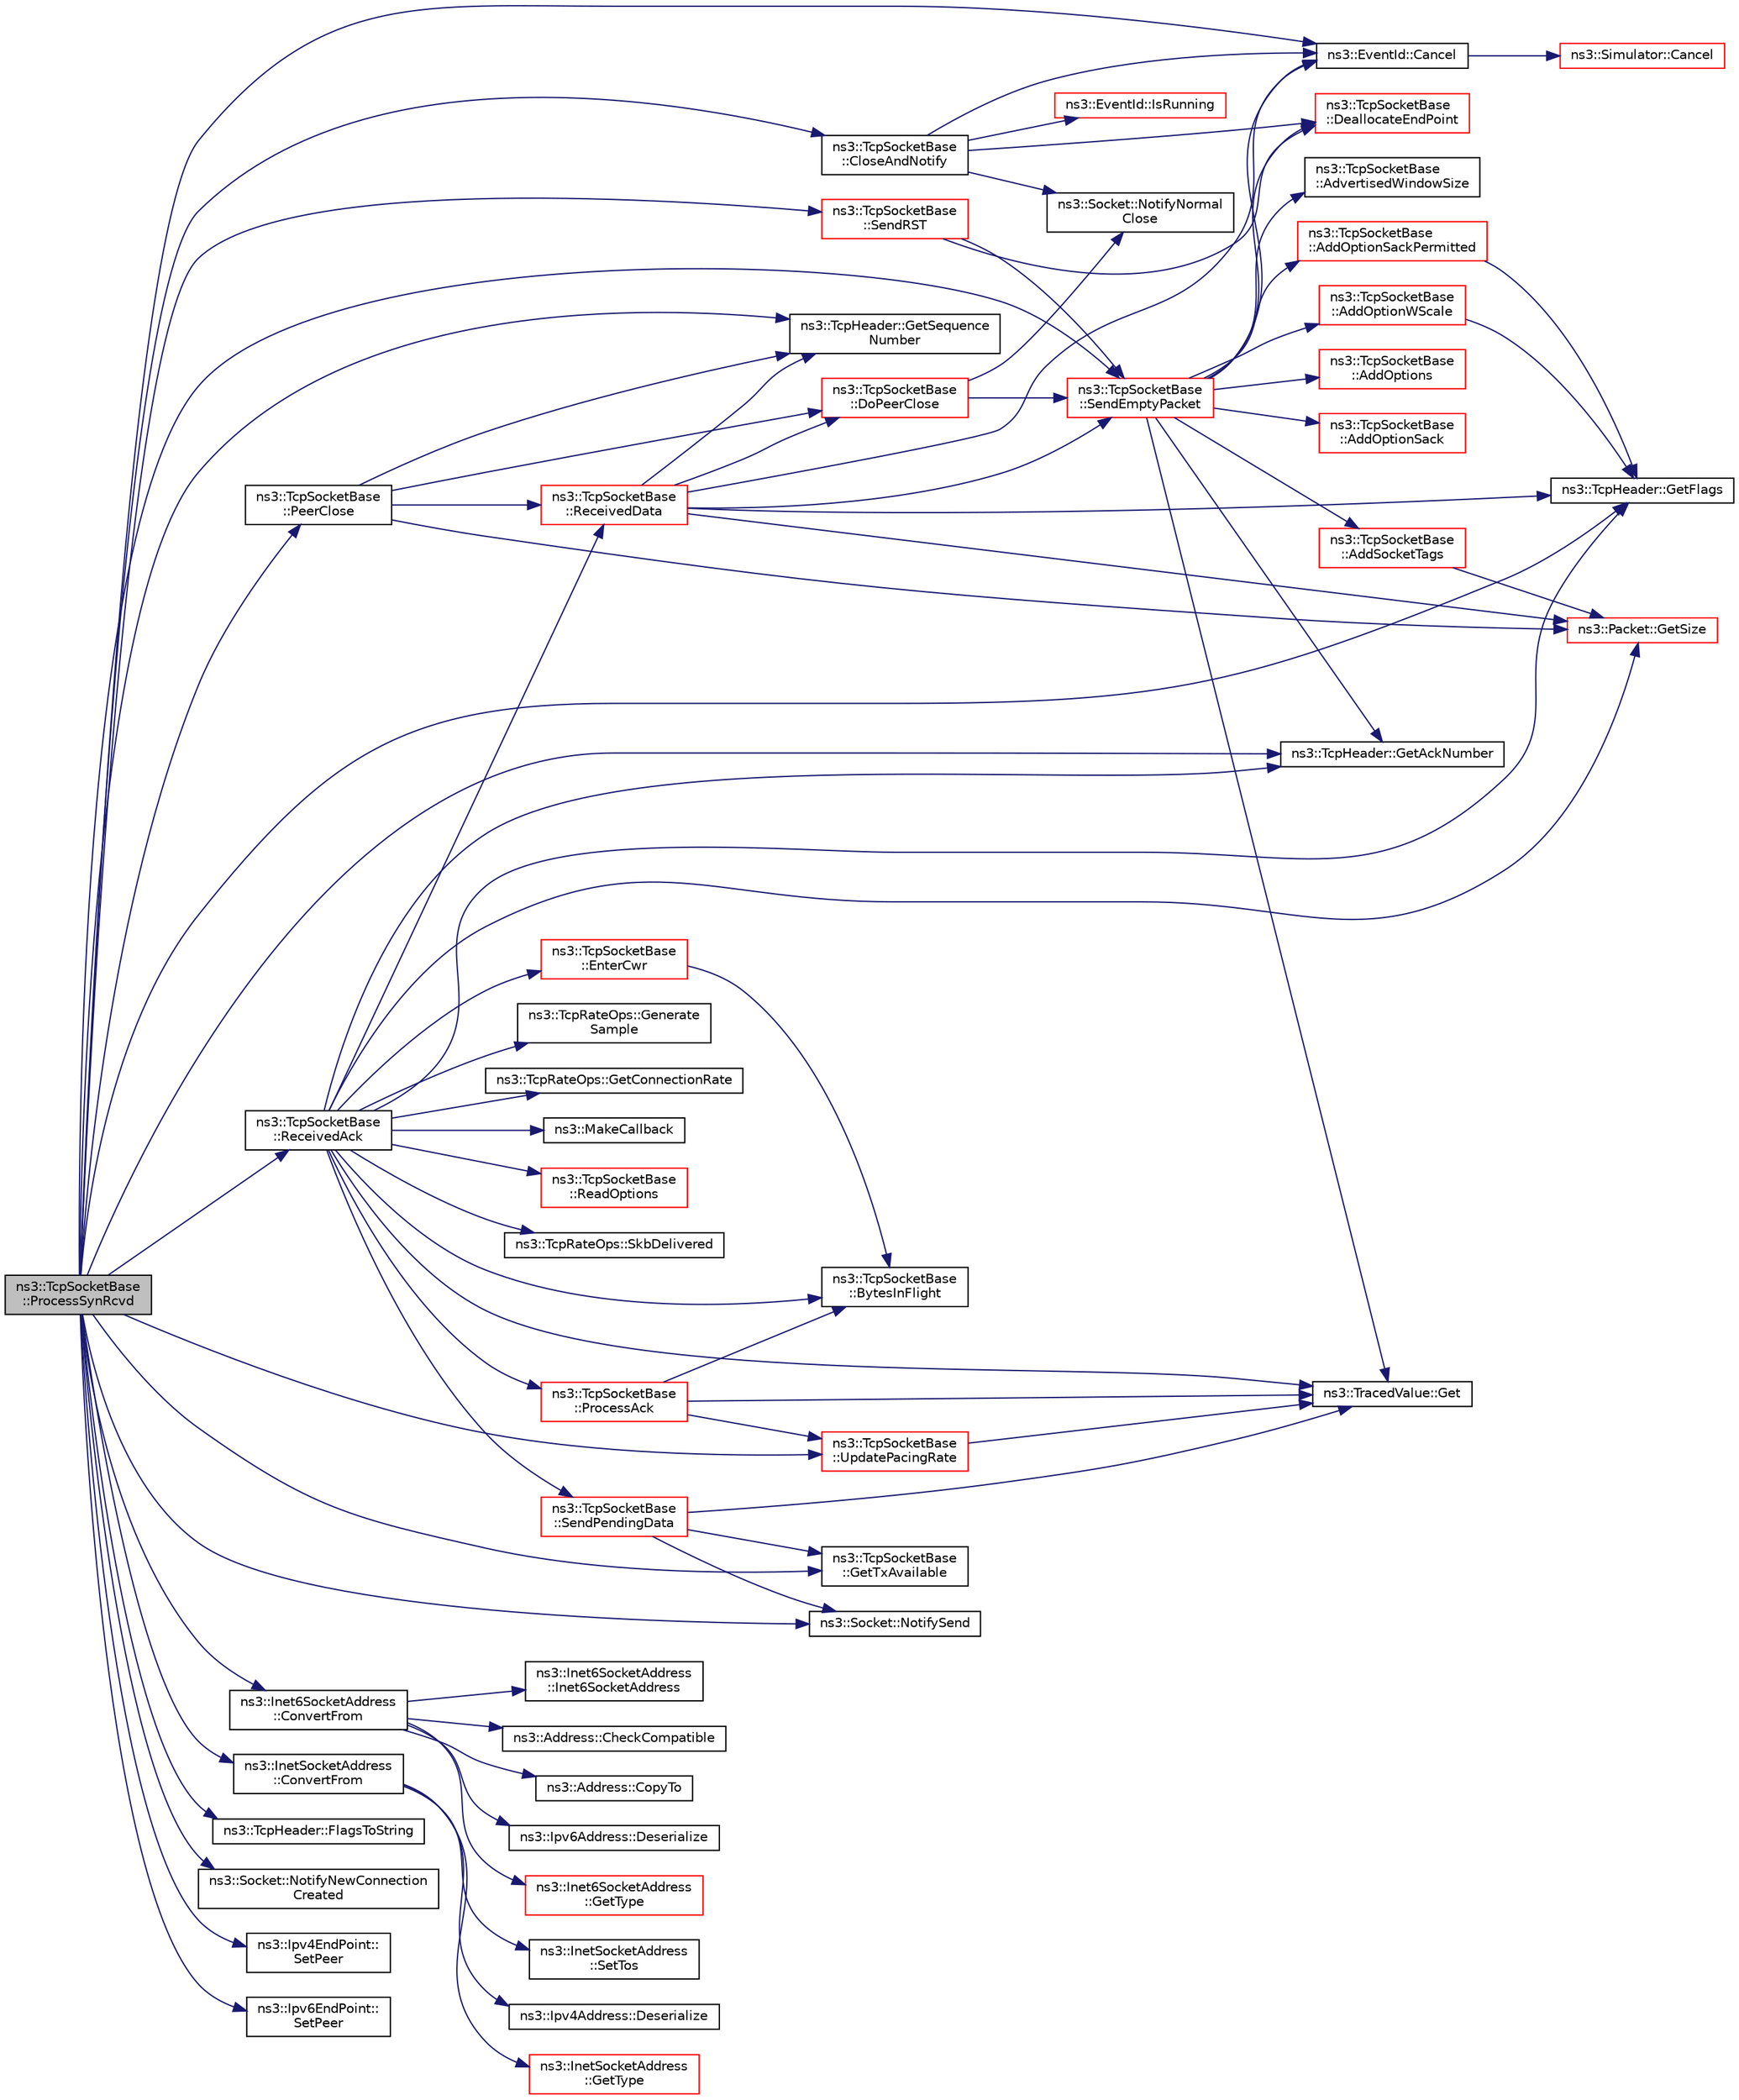 digraph "ns3::TcpSocketBase::ProcessSynRcvd"
{
 // LATEX_PDF_SIZE
  edge [fontname="Helvetica",fontsize="10",labelfontname="Helvetica",labelfontsize="10"];
  node [fontname="Helvetica",fontsize="10",shape=record];
  rankdir="LR";
  Node1 [label="ns3::TcpSocketBase\l::ProcessSynRcvd",height=0.2,width=0.4,color="black", fillcolor="grey75", style="filled", fontcolor="black",tooltip="Received a packet upon SYN_RCVD."];
  Node1 -> Node2 [color="midnightblue",fontsize="10",style="solid",fontname="Helvetica"];
  Node2 [label="ns3::EventId::Cancel",height=0.2,width=0.4,color="black", fillcolor="white", style="filled",URL="$classns3_1_1_event_id.html#a993ae94e48e014e1afd47edb16db7a11",tooltip="This method is syntactic sugar for the ns3::Simulator::Cancel method."];
  Node2 -> Node3 [color="midnightblue",fontsize="10",style="solid",fontname="Helvetica"];
  Node3 [label="ns3::Simulator::Cancel",height=0.2,width=0.4,color="red", fillcolor="white", style="filled",URL="$classns3_1_1_simulator.html#a1b903a62d6117ef28f7ba3c6500689bf",tooltip="Set the cancel bit on this event: the event's associated function will not be invoked when it expires..."];
  Node1 -> Node56 [color="midnightblue",fontsize="10",style="solid",fontname="Helvetica"];
  Node56 [label="ns3::TcpSocketBase\l::CloseAndNotify",height=0.2,width=0.4,color="black", fillcolor="white", style="filled",URL="$classns3_1_1_tcp_socket_base.html#a04354f05482d826576740fd2f1691818",tooltip="Peacefully close the socket by notifying the upper layer and deallocate end point."];
  Node56 -> Node2 [color="midnightblue",fontsize="10",style="solid",fontname="Helvetica"];
  Node56 -> Node57 [color="midnightblue",fontsize="10",style="solid",fontname="Helvetica"];
  Node57 [label="ns3::TcpSocketBase\l::DeallocateEndPoint",height=0.2,width=0.4,color="red", fillcolor="white", style="filled",URL="$classns3_1_1_tcp_socket_base.html#a53791738228495d40197679dbc057392",tooltip="Deallocate m_endPoint and m_endPoint6."];
  Node56 -> Node62 [color="midnightblue",fontsize="10",style="solid",fontname="Helvetica"];
  Node62 [label="ns3::EventId::IsRunning",height=0.2,width=0.4,color="red", fillcolor="white", style="filled",URL="$classns3_1_1_event_id.html#a8b41e6f8c54db6bede8a7dcaf917074a",tooltip="This method is syntactic sugar for !IsExpired()."];
  Node56 -> Node66 [color="midnightblue",fontsize="10",style="solid",fontname="Helvetica"];
  Node66 [label="ns3::Socket::NotifyNormal\lClose",height=0.2,width=0.4,color="black", fillcolor="white", style="filled",URL="$classns3_1_1_socket.html#a6bdec380c7dacff36147b89a05ceae84",tooltip="Notify through the callback (if set) that the connection has been closed."];
  Node1 -> Node67 [color="midnightblue",fontsize="10",style="solid",fontname="Helvetica"];
  Node67 [label="ns3::Inet6SocketAddress\l::ConvertFrom",height=0.2,width=0.4,color="black", fillcolor="white", style="filled",URL="$classns3_1_1_inet6_socket_address.html#a2177c66e1bcf17c85dcffb9d2a971f5a",tooltip="Convert the address to a InetSocketAddress."];
  Node67 -> Node68 [color="midnightblue",fontsize="10",style="solid",fontname="Helvetica"];
  Node68 [label="ns3::Inet6SocketAddress\l::Inet6SocketAddress",height=0.2,width=0.4,color="black", fillcolor="white", style="filled",URL="$classns3_1_1_inet6_socket_address.html#a33435953a9ae4930e4cb4d8fbe592709",tooltip="Constructor."];
  Node67 -> Node69 [color="midnightblue",fontsize="10",style="solid",fontname="Helvetica"];
  Node69 [label="ns3::Address::CheckCompatible",height=0.2,width=0.4,color="black", fillcolor="white", style="filled",URL="$classns3_1_1_address.html#ab6dee6b9894c5877a1ceb377b0abbb1d",tooltip=" "];
  Node67 -> Node70 [color="midnightblue",fontsize="10",style="solid",fontname="Helvetica"];
  Node70 [label="ns3::Address::CopyTo",height=0.2,width=0.4,color="black", fillcolor="white", style="filled",URL="$classns3_1_1_address.html#ad4134d0978220e8d2920c27dc13cb320",tooltip="Copy the address bytes into a buffer."];
  Node67 -> Node71 [color="midnightblue",fontsize="10",style="solid",fontname="Helvetica"];
  Node71 [label="ns3::Ipv6Address::Deserialize",height=0.2,width=0.4,color="black", fillcolor="white", style="filled",URL="$classns3_1_1_ipv6_address.html#a5c6a183643ab8f7371bd490ac22c4ffc",tooltip="Deserialize this address."];
  Node67 -> Node72 [color="midnightblue",fontsize="10",style="solid",fontname="Helvetica"];
  Node72 [label="ns3::Inet6SocketAddress\l::GetType",height=0.2,width=0.4,color="red", fillcolor="white", style="filled",URL="$classns3_1_1_inet6_socket_address.html#a92ecdd9962a0384fd374be86d6a18060",tooltip="Get the type."];
  Node1 -> Node74 [color="midnightblue",fontsize="10",style="solid",fontname="Helvetica"];
  Node74 [label="ns3::InetSocketAddress\l::ConvertFrom",height=0.2,width=0.4,color="black", fillcolor="white", style="filled",URL="$classns3_1_1_inet_socket_address.html#ade776b1109e7b9a7be0b22ced49931e3",tooltip="Returns an InetSocketAddress which corresponds to the input Address."];
  Node74 -> Node75 [color="midnightblue",fontsize="10",style="solid",fontname="Helvetica"];
  Node75 [label="ns3::Ipv4Address::Deserialize",height=0.2,width=0.4,color="black", fillcolor="white", style="filled",URL="$classns3_1_1_ipv4_address.html#ac6e205258d95465ce51c148e51590760",tooltip=" "];
  Node74 -> Node76 [color="midnightblue",fontsize="10",style="solid",fontname="Helvetica"];
  Node76 [label="ns3::InetSocketAddress\l::GetType",height=0.2,width=0.4,color="red", fillcolor="white", style="filled",URL="$classns3_1_1_inet_socket_address.html#ae194de8f5f1884e3b755179891d20bba",tooltip="Get the underlying address type (automatically assigned)."];
  Node74 -> Node77 [color="midnightblue",fontsize="10",style="solid",fontname="Helvetica"];
  Node77 [label="ns3::InetSocketAddress\l::SetTos",height=0.2,width=0.4,color="black", fillcolor="white", style="filled",URL="$classns3_1_1_inet_socket_address.html#a574001030dfb21d2963b2b4da081889d",tooltip=" "];
  Node1 -> Node78 [color="midnightblue",fontsize="10",style="solid",fontname="Helvetica"];
  Node78 [label="ns3::TcpHeader::FlagsToString",height=0.2,width=0.4,color="black", fillcolor="white", style="filled",URL="$classns3_1_1_tcp_header.html#aaaa261ca12b0fb50e45c7083cec88cff",tooltip="Converts an integer into a human readable list of Tcp flags."];
  Node1 -> Node79 [color="midnightblue",fontsize="10",style="solid",fontname="Helvetica"];
  Node79 [label="ns3::TcpHeader::GetAckNumber",height=0.2,width=0.4,color="black", fillcolor="white", style="filled",URL="$classns3_1_1_tcp_header.html#adc8bd17b9053c53f67f3be71adbb2e54",tooltip="Get the ACK number."];
  Node1 -> Node80 [color="midnightblue",fontsize="10",style="solid",fontname="Helvetica"];
  Node80 [label="ns3::TcpHeader::GetFlags",height=0.2,width=0.4,color="black", fillcolor="white", style="filled",URL="$classns3_1_1_tcp_header.html#adae57f746870a94c0fe4181c87368b62",tooltip="Get the flags."];
  Node1 -> Node81 [color="midnightblue",fontsize="10",style="solid",fontname="Helvetica"];
  Node81 [label="ns3::TcpHeader::GetSequence\lNumber",height=0.2,width=0.4,color="black", fillcolor="white", style="filled",URL="$classns3_1_1_tcp_header.html#a378fca684de64584c4fcc7dd9034e5e5",tooltip="Get the sequence number."];
  Node1 -> Node82 [color="midnightblue",fontsize="10",style="solid",fontname="Helvetica"];
  Node82 [label="ns3::TcpSocketBase\l::GetTxAvailable",height=0.2,width=0.4,color="black", fillcolor="white", style="filled",URL="$classns3_1_1_tcp_socket_base.html#a5415a0b68efc61672176f11c0fb9a28d",tooltip="Returns the number of bytes which can be sent in a single call to Send."];
  Node1 -> Node83 [color="midnightblue",fontsize="10",style="solid",fontname="Helvetica"];
  Node83 [label="ns3::Socket::NotifyNewConnection\lCreated",height=0.2,width=0.4,color="black", fillcolor="white", style="filled",URL="$classns3_1_1_socket.html#a38c6f13f6c475afa2eadc1cf1a54a0e7",tooltip="Notify through the callback (if set) that a new connection has been created."];
  Node1 -> Node84 [color="midnightblue",fontsize="10",style="solid",fontname="Helvetica"];
  Node84 [label="ns3::Socket::NotifySend",height=0.2,width=0.4,color="black", fillcolor="white", style="filled",URL="$classns3_1_1_socket.html#a34cd5de5b9feeadd6ba8973b954c3d5f",tooltip="Notify through the callback (if set) that some data have been sent."];
  Node1 -> Node85 [color="midnightblue",fontsize="10",style="solid",fontname="Helvetica"];
  Node85 [label="ns3::TcpSocketBase\l::PeerClose",height=0.2,width=0.4,color="black", fillcolor="white", style="filled",URL="$classns3_1_1_tcp_socket_base.html#a417d981796bf0919582c843403f823ad",tooltip="Received a FIN from peer, notify rx buffer."];
  Node85 -> Node86 [color="midnightblue",fontsize="10",style="solid",fontname="Helvetica"];
  Node86 [label="ns3::TcpSocketBase\l::DoPeerClose",height=0.2,width=0.4,color="red", fillcolor="white", style="filled",URL="$classns3_1_1_tcp_socket_base.html#a8a56cf4ab3b64d9f781ed1b1f63f51cd",tooltip="FIN is in sequence, notify app and respond with a FIN."];
  Node86 -> Node66 [color="midnightblue",fontsize="10",style="solid",fontname="Helvetica"];
  Node86 -> Node89 [color="midnightblue",fontsize="10",style="solid",fontname="Helvetica"];
  Node89 [label="ns3::TcpSocketBase\l::SendEmptyPacket",height=0.2,width=0.4,color="red", fillcolor="white", style="filled",URL="$classns3_1_1_tcp_socket_base.html#aa858913c9a4480a14d293f1014905b3e",tooltip="Send a empty packet that carries a flag, e.g., ACK."];
  Node89 -> Node90 [color="midnightblue",fontsize="10",style="solid",fontname="Helvetica"];
  Node90 [label="ns3::TcpSocketBase\l::AddOptions",height=0.2,width=0.4,color="red", fillcolor="white", style="filled",URL="$classns3_1_1_tcp_socket_base.html#a55087ef950f5c2f4a7cdb8c825666955",tooltip="Add options to TcpHeader."];
  Node89 -> Node108 [color="midnightblue",fontsize="10",style="solid",fontname="Helvetica"];
  Node108 [label="ns3::TcpSocketBase\l::AddOptionSack",height=0.2,width=0.4,color="red", fillcolor="white", style="filled",URL="$classns3_1_1_tcp_socket_base.html#a009a4dcad47330a47e5b829918fb9140",tooltip="Add the SACK option to the header."];
  Node89 -> Node111 [color="midnightblue",fontsize="10",style="solid",fontname="Helvetica"];
  Node111 [label="ns3::TcpSocketBase\l::AddOptionSackPermitted",height=0.2,width=0.4,color="red", fillcolor="white", style="filled",URL="$classns3_1_1_tcp_socket_base.html#a470e7b2406d76319c457f2fdf5ff0699",tooltip="Add the SACK PERMITTED option to the header."];
  Node111 -> Node80 [color="midnightblue",fontsize="10",style="solid",fontname="Helvetica"];
  Node89 -> Node112 [color="midnightblue",fontsize="10",style="solid",fontname="Helvetica"];
  Node112 [label="ns3::TcpSocketBase\l::AddOptionWScale",height=0.2,width=0.4,color="red", fillcolor="white", style="filled",URL="$classns3_1_1_tcp_socket_base.html#aa749dc3f6287c79a2ad39cb306220663",tooltip="Add the window scale option to the header."];
  Node112 -> Node80 [color="midnightblue",fontsize="10",style="solid",fontname="Helvetica"];
  Node89 -> Node114 [color="midnightblue",fontsize="10",style="solid",fontname="Helvetica"];
  Node114 [label="ns3::TcpSocketBase\l::AddSocketTags",height=0.2,width=0.4,color="red", fillcolor="white", style="filled",URL="$classns3_1_1_tcp_socket_base.html#aff0f88774a2a2aba389da4590655a839",tooltip="Add Tags for the Socket."];
  Node114 -> Node127 [color="midnightblue",fontsize="10",style="solid",fontname="Helvetica"];
  Node127 [label="ns3::Packet::GetSize",height=0.2,width=0.4,color="red", fillcolor="white", style="filled",URL="$classns3_1_1_packet.html#afff7cb1ff518ee6dc0d424e10a5ad6ec",tooltip="Returns the the size in bytes of the packet (including the zero-filled initial payload)."];
  Node89 -> Node142 [color="midnightblue",fontsize="10",style="solid",fontname="Helvetica"];
  Node142 [label="ns3::TcpSocketBase\l::AdvertisedWindowSize",height=0.2,width=0.4,color="black", fillcolor="white", style="filled",URL="$classns3_1_1_tcp_socket_base.html#aa0bcf7701399b0a95fd68a1ce5ee8756",tooltip="The amount of Rx window announced to the peer."];
  Node89 -> Node2 [color="midnightblue",fontsize="10",style="solid",fontname="Helvetica"];
  Node89 -> Node57 [color="midnightblue",fontsize="10",style="solid",fontname="Helvetica"];
  Node89 -> Node143 [color="midnightblue",fontsize="10",style="solid",fontname="Helvetica"];
  Node143 [label="ns3::TracedValue::Get",height=0.2,width=0.4,color="black", fillcolor="white", style="filled",URL="$classns3_1_1_traced_value.html#af77ce761fca6254db42c875dd1a4cdc6",tooltip="Get the underlying value."];
  Node89 -> Node79 [color="midnightblue",fontsize="10",style="solid",fontname="Helvetica"];
  Node85 -> Node81 [color="midnightblue",fontsize="10",style="solid",fontname="Helvetica"];
  Node85 -> Node127 [color="midnightblue",fontsize="10",style="solid",fontname="Helvetica"];
  Node85 -> Node182 [color="midnightblue",fontsize="10",style="solid",fontname="Helvetica"];
  Node182 [label="ns3::TcpSocketBase\l::ReceivedData",height=0.2,width=0.4,color="red", fillcolor="white", style="filled",URL="$classns3_1_1_tcp_socket_base.html#a479e1a8be1ee1b169f87e57a4dc6f73c",tooltip="Recv of a data, put into buffer, call L7 to get it if necessary."];
  Node182 -> Node2 [color="midnightblue",fontsize="10",style="solid",fontname="Helvetica"];
  Node182 -> Node86 [color="midnightblue",fontsize="10",style="solid",fontname="Helvetica"];
  Node182 -> Node80 [color="midnightblue",fontsize="10",style="solid",fontname="Helvetica"];
  Node182 -> Node81 [color="midnightblue",fontsize="10",style="solid",fontname="Helvetica"];
  Node182 -> Node127 [color="midnightblue",fontsize="10",style="solid",fontname="Helvetica"];
  Node182 -> Node89 [color="midnightblue",fontsize="10",style="solid",fontname="Helvetica"];
  Node1 -> Node187 [color="midnightblue",fontsize="10",style="solid",fontname="Helvetica"];
  Node187 [label="ns3::TcpSocketBase\l::ReceivedAck",height=0.2,width=0.4,color="black", fillcolor="white", style="filled",URL="$classns3_1_1_tcp_socket_base.html#a695c036628adf8a204a653dbf178f8cd",tooltip="Received an ACK packet."];
  Node187 -> Node188 [color="midnightblue",fontsize="10",style="solid",fontname="Helvetica"];
  Node188 [label="ns3::TcpSocketBase\l::BytesInFlight",height=0.2,width=0.4,color="black", fillcolor="white", style="filled",URL="$classns3_1_1_tcp_socket_base.html#a4f2b484c1f51d637f65f961549865156",tooltip="Return total bytes in flight."];
  Node187 -> Node189 [color="midnightblue",fontsize="10",style="solid",fontname="Helvetica"];
  Node189 [label="ns3::TcpSocketBase\l::EnterCwr",height=0.2,width=0.4,color="red", fillcolor="white", style="filled",URL="$classns3_1_1_tcp_socket_base.html#af0129729e1f9662d2856569f0dc5f5a1",tooltip="Enter CA_CWR state upon receipt of an ECN Echo."];
  Node189 -> Node188 [color="midnightblue",fontsize="10",style="solid",fontname="Helvetica"];
  Node187 -> Node191 [color="midnightblue",fontsize="10",style="solid",fontname="Helvetica"];
  Node191 [label="ns3::TcpRateOps::Generate\lSample",height=0.2,width=0.4,color="black", fillcolor="white", style="filled",URL="$classns3_1_1_tcp_rate_ops.html#ada84961d8f7415b299ebb338dc1de2b5",tooltip="Generate a TcpRateSample to feed a congestion avoidance algorithm."];
  Node187 -> Node143 [color="midnightblue",fontsize="10",style="solid",fontname="Helvetica"];
  Node187 -> Node79 [color="midnightblue",fontsize="10",style="solid",fontname="Helvetica"];
  Node187 -> Node192 [color="midnightblue",fontsize="10",style="solid",fontname="Helvetica"];
  Node192 [label="ns3::TcpRateOps::GetConnectionRate",height=0.2,width=0.4,color="black", fillcolor="white", style="filled",URL="$classns3_1_1_tcp_rate_ops.html#a54197c90d2e4230b6307cdfd65e3a299",tooltip=" "];
  Node187 -> Node80 [color="midnightblue",fontsize="10",style="solid",fontname="Helvetica"];
  Node187 -> Node127 [color="midnightblue",fontsize="10",style="solid",fontname="Helvetica"];
  Node187 -> Node193 [color="midnightblue",fontsize="10",style="solid",fontname="Helvetica"];
  Node193 [label="ns3::MakeCallback",height=0.2,width=0.4,color="black", fillcolor="white", style="filled",URL="$namespacens3.html#af1dde3c04374147fca0cfe3b0766d664",tooltip="Build Callbacks for class method members which take varying numbers of arguments and potentially retu..."];
  Node187 -> Node194 [color="midnightblue",fontsize="10",style="solid",fontname="Helvetica"];
  Node194 [label="ns3::TcpSocketBase\l::ProcessAck",height=0.2,width=0.4,color="red", fillcolor="white", style="filled",URL="$classns3_1_1_tcp_socket_base.html#ad510be50dd8e1c5cdcd31fb5b690e63d",tooltip="Process a received ack."];
  Node194 -> Node188 [color="midnightblue",fontsize="10",style="solid",fontname="Helvetica"];
  Node194 -> Node143 [color="midnightblue",fontsize="10",style="solid",fontname="Helvetica"];
  Node194 -> Node223 [color="midnightblue",fontsize="10",style="solid",fontname="Helvetica"];
  Node223 [label="ns3::TcpSocketBase\l::UpdatePacingRate",height=0.2,width=0.4,color="red", fillcolor="white", style="filled",URL="$classns3_1_1_tcp_socket_base.html#aa14c8715e8ed435642e3d1a7c70f34b7",tooltip="Dynamically update the pacing rate."];
  Node223 -> Node143 [color="midnightblue",fontsize="10",style="solid",fontname="Helvetica"];
  Node187 -> Node224 [color="midnightblue",fontsize="10",style="solid",fontname="Helvetica"];
  Node224 [label="ns3::TcpSocketBase\l::ReadOptions",height=0.2,width=0.4,color="red", fillcolor="white", style="filled",URL="$classns3_1_1_tcp_socket_base.html#a9faee69d5a9ec04a2e3b7af6f2c1c55a",tooltip="Read TCP options before Ack processing."];
  Node187 -> Node182 [color="midnightblue",fontsize="10",style="solid",fontname="Helvetica"];
  Node187 -> Node208 [color="midnightblue",fontsize="10",style="solid",fontname="Helvetica"];
  Node208 [label="ns3::TcpSocketBase\l::SendPendingData",height=0.2,width=0.4,color="red", fillcolor="white", style="filled",URL="$classns3_1_1_tcp_socket_base.html#a129ac0ec5fc399fa7c5552c615ae6562",tooltip="Send as much pending data as possible according to the Tx window."];
  Node208 -> Node143 [color="midnightblue",fontsize="10",style="solid",fontname="Helvetica"];
  Node208 -> Node82 [color="midnightblue",fontsize="10",style="solid",fontname="Helvetica"];
  Node208 -> Node84 [color="midnightblue",fontsize="10",style="solid",fontname="Helvetica"];
  Node187 -> Node227 [color="midnightblue",fontsize="10",style="solid",fontname="Helvetica"];
  Node227 [label="ns3::TcpRateOps::SkbDelivered",height=0.2,width=0.4,color="black", fillcolor="white", style="filled",URL="$classns3_1_1_tcp_rate_ops.html#afa4e4d68f14ab225b1d10e0bb18a1953",tooltip="Update the Rate information after an item is received."];
  Node1 -> Node89 [color="midnightblue",fontsize="10",style="solid",fontname="Helvetica"];
  Node1 -> Node179 [color="midnightblue",fontsize="10",style="solid",fontname="Helvetica"];
  Node179 [label="ns3::TcpSocketBase\l::SendRST",height=0.2,width=0.4,color="red", fillcolor="white", style="filled",URL="$classns3_1_1_tcp_socket_base.html#a070b9ac86f372fe0b661050686bef68e",tooltip="Send reset and tear down this socket."];
  Node179 -> Node57 [color="midnightblue",fontsize="10",style="solid",fontname="Helvetica"];
  Node179 -> Node89 [color="midnightblue",fontsize="10",style="solid",fontname="Helvetica"];
  Node1 -> Node228 [color="midnightblue",fontsize="10",style="solid",fontname="Helvetica"];
  Node228 [label="ns3::Ipv4EndPoint::\lSetPeer",height=0.2,width=0.4,color="black", fillcolor="white", style="filled",URL="$classns3_1_1_ipv4_end_point.html#aa83bdb487bea8b5d9643c3f2efd0289f",tooltip="Set the peer information (address and port)."];
  Node1 -> Node229 [color="midnightblue",fontsize="10",style="solid",fontname="Helvetica"];
  Node229 [label="ns3::Ipv6EndPoint::\lSetPeer",height=0.2,width=0.4,color="black", fillcolor="white", style="filled",URL="$classns3_1_1_ipv6_end_point.html#a269971e8551e8e1e84865f274e89f9a0",tooltip="Set the peer information (address and port)."];
  Node1 -> Node223 [color="midnightblue",fontsize="10",style="solid",fontname="Helvetica"];
}
